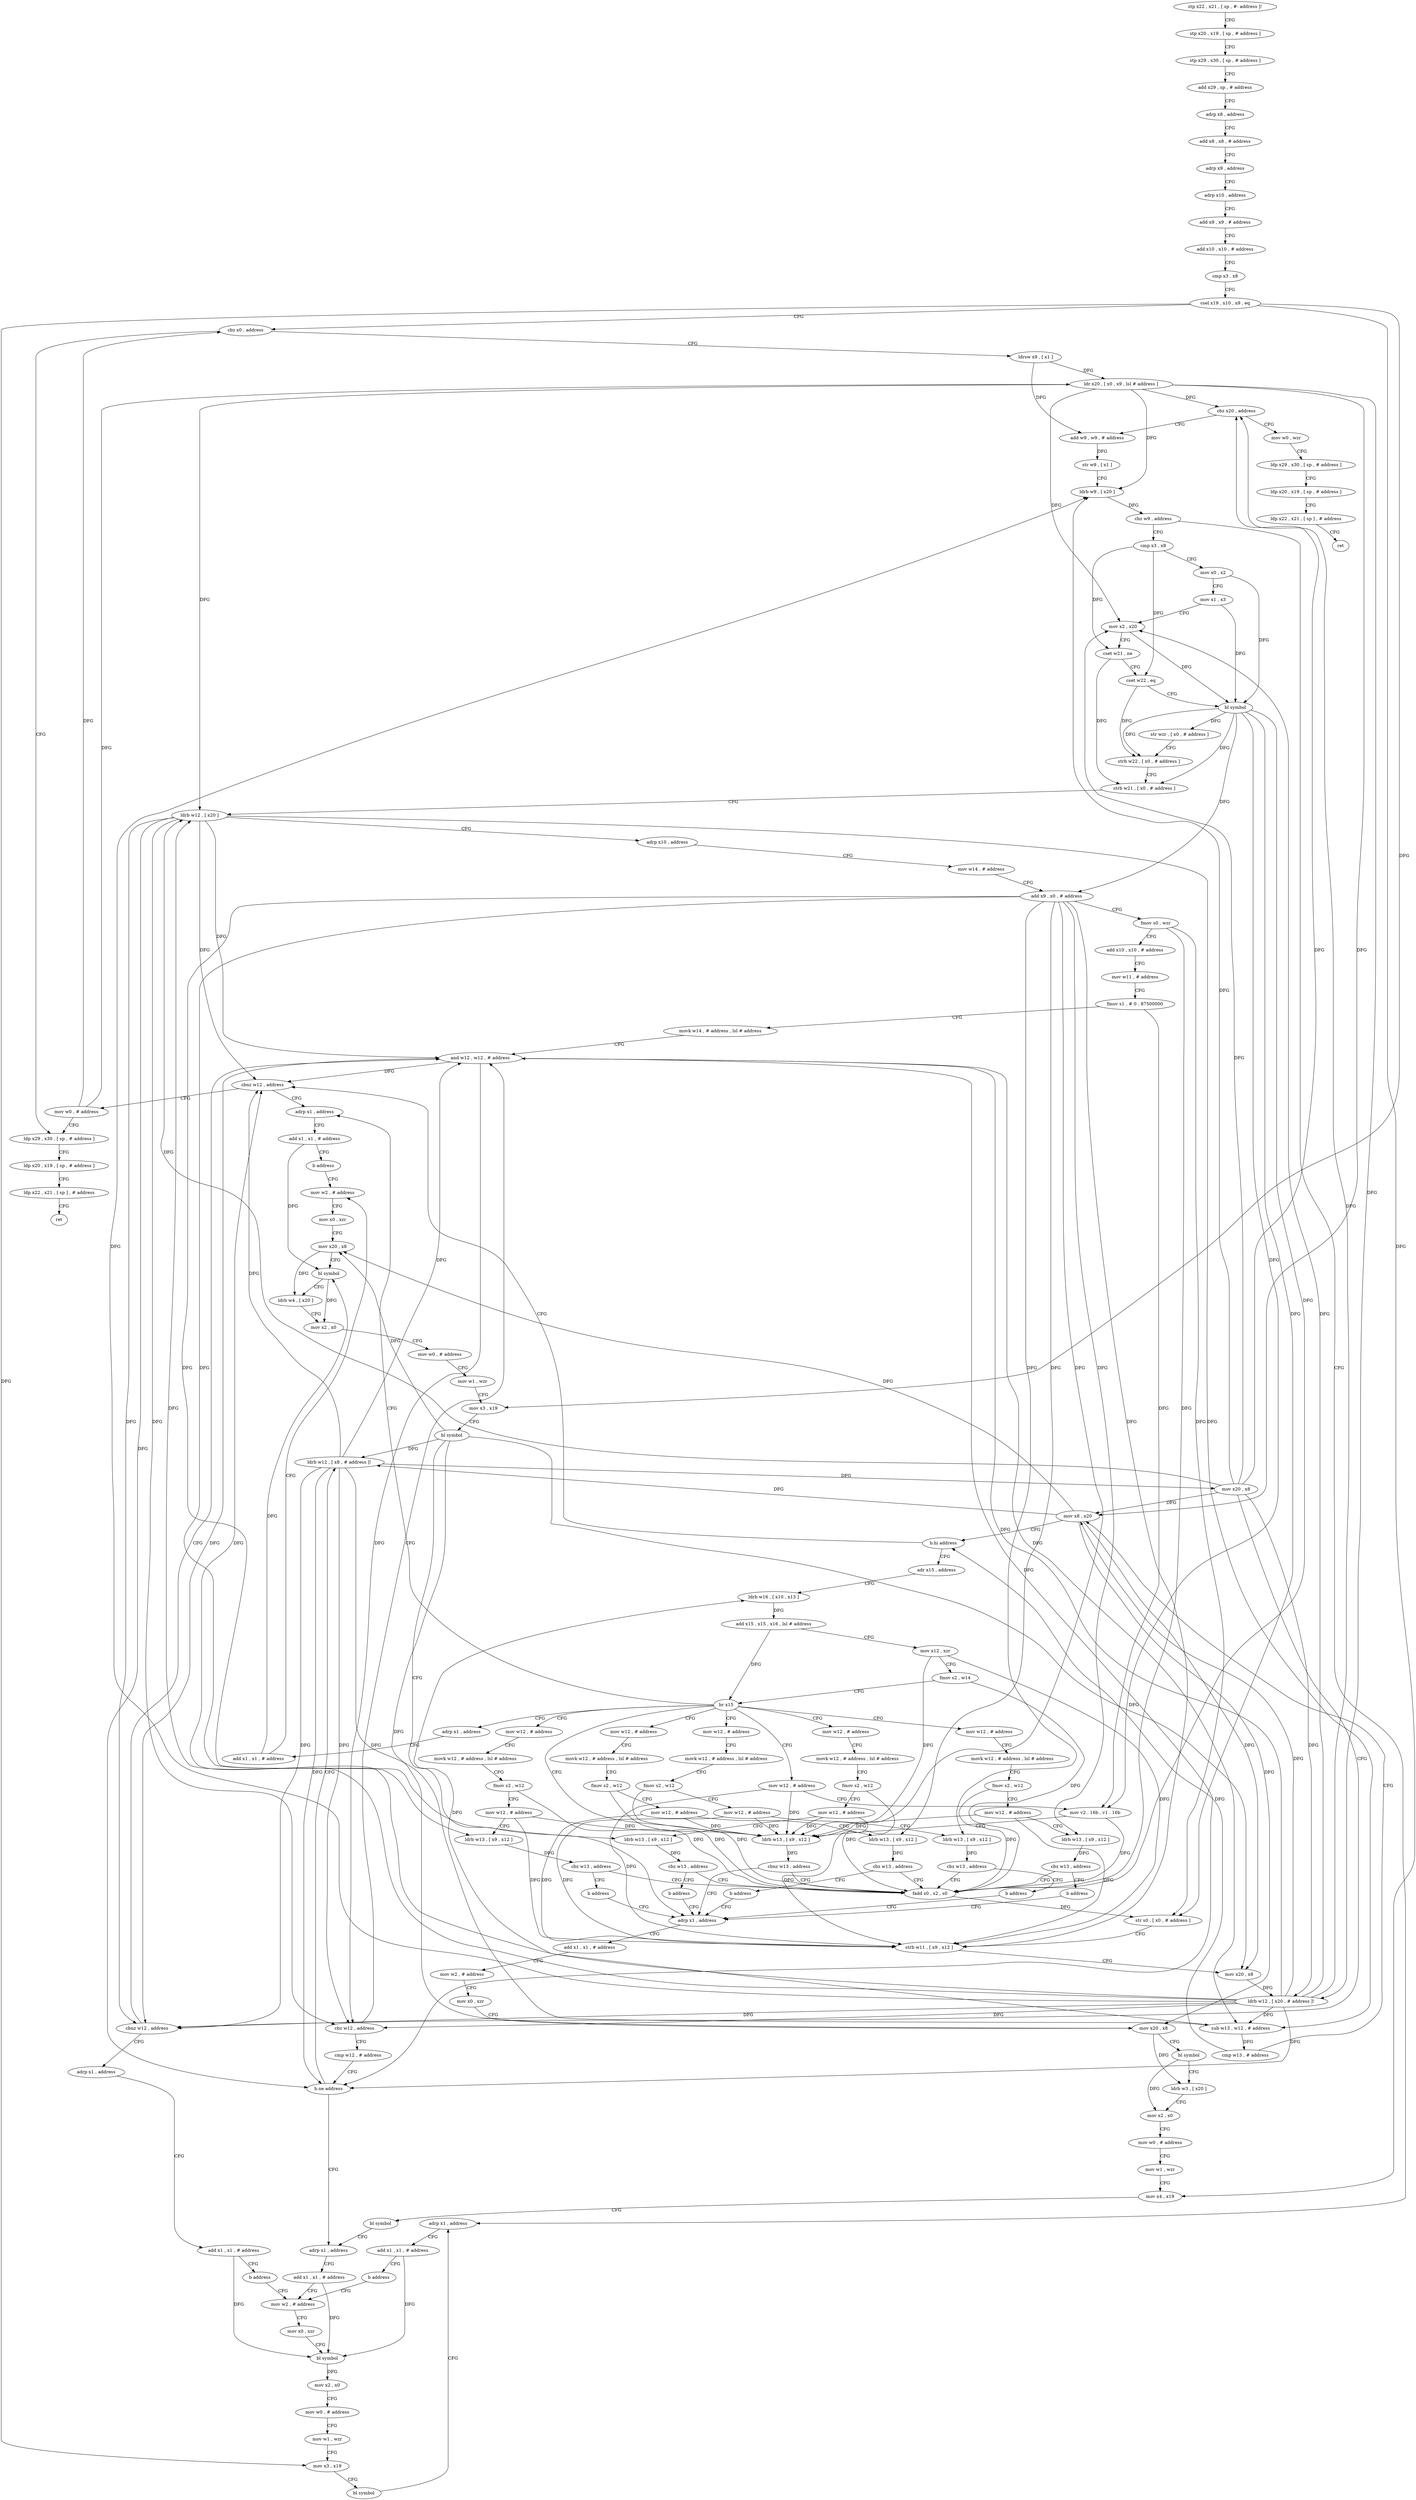 digraph "func" {
"4259844" [label = "stp x22 , x21 , [ sp , #- address ]!" ]
"4259848" [label = "stp x20 , x19 , [ sp , # address ]" ]
"4259852" [label = "stp x29 , x30 , [ sp , # address ]" ]
"4259856" [label = "add x29 , sp , # address" ]
"4259860" [label = "adrp x8 , address" ]
"4259864" [label = "add x8 , x8 , # address" ]
"4259868" [label = "adrp x9 , address" ]
"4259872" [label = "adrp x10 , address" ]
"4259876" [label = "add x9 , x9 , # address" ]
"4259880" [label = "add x10 , x10 , # address" ]
"4259884" [label = "cmp x3 , x8" ]
"4259888" [label = "csel x19 , x10 , x9 , eq" ]
"4259892" [label = "cbz x0 , address" ]
"4260264" [label = "ldp x29 , x30 , [ sp , # address ]" ]
"4259896" [label = "ldrsw x9 , [ x1 ]" ]
"4260268" [label = "ldp x20 , x19 , [ sp , # address ]" ]
"4260272" [label = "ldp x22 , x21 , [ sp ] , # address" ]
"4260276" [label = "ret" ]
"4259900" [label = "ldr x20 , [ x0 , x9 , lsl # address ]" ]
"4259904" [label = "cbz x20 , address" ]
"4260280" [label = "mov w0 , wzr" ]
"4259908" [label = "add w9 , w9 , # address" ]
"4260284" [label = "ldp x29 , x30 , [ sp , # address ]" ]
"4260288" [label = "ldp x20 , x19 , [ sp , # address ]" ]
"4260292" [label = "ldp x22 , x21 , [ sp ] , # address" ]
"4260296" [label = "ret" ]
"4259912" [label = "str w9 , [ x1 ]" ]
"4259916" [label = "ldrb w9 , [ x20 ]" ]
"4259920" [label = "cbz w9 , address" ]
"4260448" [label = "adrp x1 , address" ]
"4259924" [label = "cmp x3 , x8" ]
"4260452" [label = "add x1 , x1 , # address" ]
"4260456" [label = "b address" ]
"4260416" [label = "mov w2 , # address" ]
"4259928" [label = "mov x0 , x2" ]
"4259932" [label = "mov x1 , x3" ]
"4259936" [label = "mov x2 , x20" ]
"4259940" [label = "cset w21 , ne" ]
"4259944" [label = "cset w22 , eq" ]
"4259948" [label = "bl symbol" ]
"4259952" [label = "str wzr , [ x0 , # address ]" ]
"4259956" [label = "strb w22 , [ x0 , # address ]" ]
"4259960" [label = "strb w21 , [ x0 , # address ]" ]
"4259964" [label = "ldrb w12 , [ x20 ]" ]
"4259968" [label = "adrp x10 , address" ]
"4259972" [label = "mov w14 , # address" ]
"4259976" [label = "add x9 , x0 , # address" ]
"4259980" [label = "fmov s0 , wzr" ]
"4259984" [label = "add x10 , x10 , # address" ]
"4259988" [label = "mov w11 , # address" ]
"4259992" [label = "fmov s1 , # 0 . 87500000" ]
"4259996" [label = "movk w14 , # address , lsl # address" ]
"4260000" [label = "and w12 , w12 , # address" ]
"4260420" [label = "mov x0 , xzr" ]
"4260424" [label = "bl symbol" ]
"4260428" [label = "mov x2 , x0" ]
"4260432" [label = "mov w0 , # address" ]
"4260436" [label = "mov w1 , wzr" ]
"4260440" [label = "mov x3 , x19" ]
"4260444" [label = "bl symbol" ]
"4260256" [label = "cbnz w12 , address" ]
"4260300" [label = "adrp x1 , address" ]
"4260260" [label = "mov w0 , # address" ]
"4260020" [label = "adr x15 , address" ]
"4260024" [label = "ldrb w16 , [ x10 , x13 ]" ]
"4260028" [label = "add x15 , x15 , x16 , lsl # address" ]
"4260032" [label = "mov x12 , xzr" ]
"4260036" [label = "fmov s2 , w14" ]
"4260040" [label = "br x15" ]
"4260044" [label = "mov w12 , # address" ]
"4260072" [label = "mov w12 , # address" ]
"4260100" [label = "mov w12 , # address" ]
"4260128" [label = "mov w12 , # address" ]
"4260156" [label = "mov w12 , # address" ]
"4260184" [label = "mov w12 , # address" ]
"4260192" [label = "ldrb w13 , [ x9 , x12 ]" ]
"4260312" [label = "adrp x1 , address" ]
"4260304" [label = "add x1 , x1 , # address" ]
"4260308" [label = "b address" ]
"4260320" [label = "mov w2 , # address" ]
"4260048" [label = "movk w12 , # address , lsl # address" ]
"4260052" [label = "fmov s2 , w12" ]
"4260056" [label = "mov w12 , # address" ]
"4260060" [label = "ldrb w13 , [ x9 , x12 ]" ]
"4260064" [label = "cbz w13 , address" ]
"4260200" [label = "fadd s0 , s2 , s0" ]
"4260068" [label = "b address" ]
"4260076" [label = "movk w12 , # address , lsl # address" ]
"4260080" [label = "fmov s2 , w12" ]
"4260084" [label = "mov w12 , # address" ]
"4260088" [label = "ldrb w13 , [ x9 , x12 ]" ]
"4260092" [label = "cbz w13 , address" ]
"4260096" [label = "b address" ]
"4260104" [label = "movk w12 , # address , lsl # address" ]
"4260108" [label = "fmov s2 , w12" ]
"4260112" [label = "mov w12 , # address" ]
"4260116" [label = "ldrb w13 , [ x9 , x12 ]" ]
"4260120" [label = "cbz w13 , address" ]
"4260124" [label = "b address" ]
"4260132" [label = "movk w12 , # address , lsl # address" ]
"4260136" [label = "fmov s2 , w12" ]
"4260140" [label = "mov w12 , # address" ]
"4260144" [label = "ldrb w13 , [ x9 , x12 ]" ]
"4260148" [label = "cbz w13 , address" ]
"4260152" [label = "b address" ]
"4260160" [label = "movk w12 , # address , lsl # address" ]
"4260164" [label = "fmov s2 , w12" ]
"4260168" [label = "mov w12 , # address" ]
"4260172" [label = "ldrb w13 , [ x9 , x12 ]" ]
"4260176" [label = "cbz w13 , address" ]
"4260180" [label = "b address" ]
"4260188" [label = "mov v2 . 16b , v1 . 16b" ]
"4260196" [label = "cbnz w13 , address" ]
"4260360" [label = "adrp x1 , address" ]
"4260316" [label = "add x1 , x1 , # address" ]
"4260324" [label = "mov x0 , xzr" ]
"4260328" [label = "mov x20 , x8" ]
"4260332" [label = "bl symbol" ]
"4260336" [label = "ldrb w4 , [ x20 ]" ]
"4260340" [label = "mov x2 , x0" ]
"4260344" [label = "mov w0 , # address" ]
"4260348" [label = "mov w1 , wzr" ]
"4260352" [label = "mov x3 , x19" ]
"4260356" [label = "bl symbol" ]
"4260204" [label = "str s0 , [ x0 , # address ]" ]
"4260208" [label = "strb w11 , [ x9 , x12 ]" ]
"4260212" [label = "mov x20 , x8" ]
"4260216" [label = "ldrb w12 , [ x20 , # address ]!" ]
"4260220" [label = "cbz w12 , address" ]
"4260224" [label = "cmp w12 , # address" ]
"4260364" [label = "add x1 , x1 , # address" ]
"4260368" [label = "mov w2 , # address" ]
"4260372" [label = "mov x0 , xzr" ]
"4260376" [label = "mov x20 , x8" ]
"4260380" [label = "bl symbol" ]
"4260384" [label = "ldrb w3 , [ x20 ]" ]
"4260388" [label = "mov x2 , x0" ]
"4260392" [label = "mov w0 , # address" ]
"4260396" [label = "mov w1 , wzr" ]
"4260400" [label = "mov x4 , x19" ]
"4260404" [label = "bl symbol" ]
"4260408" [label = "adrp x1 , address" ]
"4260004" [label = "sub w13 , w12 , # address" ]
"4260008" [label = "cmp w13 , # address" ]
"4260012" [label = "mov x8 , x20" ]
"4260016" [label = "b.hi address" ]
"4260228" [label = "b.ne address" ]
"4260232" [label = "ldrb w12 , [ x8 , # address ]!" ]
"4260412" [label = "add x1 , x1 , # address" ]
"4260236" [label = "mov x20 , x8" ]
"4260240" [label = "cbnz w12 , address" ]
"4260244" [label = "adrp x1 , address" ]
"4260248" [label = "add x1 , x1 , # address" ]
"4260252" [label = "b address" ]
"4259844" -> "4259848" [ label = "CFG" ]
"4259848" -> "4259852" [ label = "CFG" ]
"4259852" -> "4259856" [ label = "CFG" ]
"4259856" -> "4259860" [ label = "CFG" ]
"4259860" -> "4259864" [ label = "CFG" ]
"4259864" -> "4259868" [ label = "CFG" ]
"4259868" -> "4259872" [ label = "CFG" ]
"4259872" -> "4259876" [ label = "CFG" ]
"4259876" -> "4259880" [ label = "CFG" ]
"4259880" -> "4259884" [ label = "CFG" ]
"4259884" -> "4259888" [ label = "CFG" ]
"4259888" -> "4259892" [ label = "CFG" ]
"4259888" -> "4260440" [ label = "DFG" ]
"4259888" -> "4260352" [ label = "DFG" ]
"4259888" -> "4260400" [ label = "DFG" ]
"4259892" -> "4260264" [ label = "CFG" ]
"4259892" -> "4259896" [ label = "CFG" ]
"4260264" -> "4260268" [ label = "CFG" ]
"4259896" -> "4259900" [ label = "DFG" ]
"4259896" -> "4259908" [ label = "DFG" ]
"4260268" -> "4260272" [ label = "CFG" ]
"4260272" -> "4260276" [ label = "CFG" ]
"4259900" -> "4259904" [ label = "DFG" ]
"4259900" -> "4259916" [ label = "DFG" ]
"4259900" -> "4259936" [ label = "DFG" ]
"4259900" -> "4259964" [ label = "DFG" ]
"4259900" -> "4260012" [ label = "DFG" ]
"4259900" -> "4260216" [ label = "DFG" ]
"4259904" -> "4260280" [ label = "CFG" ]
"4259904" -> "4259908" [ label = "CFG" ]
"4260280" -> "4260284" [ label = "CFG" ]
"4259908" -> "4259912" [ label = "DFG" ]
"4260284" -> "4260288" [ label = "CFG" ]
"4260288" -> "4260292" [ label = "CFG" ]
"4260292" -> "4260296" [ label = "CFG" ]
"4259912" -> "4259916" [ label = "CFG" ]
"4259916" -> "4259920" [ label = "DFG" ]
"4259920" -> "4260448" [ label = "CFG" ]
"4259920" -> "4259924" [ label = "CFG" ]
"4260448" -> "4260452" [ label = "CFG" ]
"4259924" -> "4259928" [ label = "CFG" ]
"4259924" -> "4259940" [ label = "DFG" ]
"4259924" -> "4259944" [ label = "DFG" ]
"4260452" -> "4260456" [ label = "CFG" ]
"4260452" -> "4260424" [ label = "DFG" ]
"4260456" -> "4260416" [ label = "CFG" ]
"4260416" -> "4260420" [ label = "CFG" ]
"4259928" -> "4259932" [ label = "CFG" ]
"4259928" -> "4259948" [ label = "DFG" ]
"4259932" -> "4259936" [ label = "CFG" ]
"4259932" -> "4259948" [ label = "DFG" ]
"4259936" -> "4259940" [ label = "CFG" ]
"4259936" -> "4259948" [ label = "DFG" ]
"4259940" -> "4259944" [ label = "CFG" ]
"4259940" -> "4259960" [ label = "DFG" ]
"4259944" -> "4259948" [ label = "CFG" ]
"4259944" -> "4259956" [ label = "DFG" ]
"4259948" -> "4259952" [ label = "DFG" ]
"4259948" -> "4259956" [ label = "DFG" ]
"4259948" -> "4259960" [ label = "DFG" ]
"4259948" -> "4259976" [ label = "DFG" ]
"4259948" -> "4260204" [ label = "DFG" ]
"4259948" -> "4260200" [ label = "DFG" ]
"4259948" -> "4260188" [ label = "DFG" ]
"4259952" -> "4259956" [ label = "CFG" ]
"4259956" -> "4259960" [ label = "CFG" ]
"4259960" -> "4259964" [ label = "CFG" ]
"4259964" -> "4259968" [ label = "CFG" ]
"4259964" -> "4260000" [ label = "DFG" ]
"4259964" -> "4260004" [ label = "DFG" ]
"4259964" -> "4260256" [ label = "DFG" ]
"4259964" -> "4260220" [ label = "DFG" ]
"4259964" -> "4260228" [ label = "DFG" ]
"4259964" -> "4260240" [ label = "DFG" ]
"4259968" -> "4259972" [ label = "CFG" ]
"4259972" -> "4259976" [ label = "CFG" ]
"4259976" -> "4259980" [ label = "CFG" ]
"4259976" -> "4260060" [ label = "DFG" ]
"4259976" -> "4260088" [ label = "DFG" ]
"4259976" -> "4260116" [ label = "DFG" ]
"4259976" -> "4260144" [ label = "DFG" ]
"4259976" -> "4260172" [ label = "DFG" ]
"4259976" -> "4260192" [ label = "DFG" ]
"4259976" -> "4260208" [ label = "DFG" ]
"4259980" -> "4259984" [ label = "CFG" ]
"4259980" -> "4260200" [ label = "DFG" ]
"4259980" -> "4260204" [ label = "DFG" ]
"4259984" -> "4259988" [ label = "CFG" ]
"4259988" -> "4259992" [ label = "CFG" ]
"4259992" -> "4259996" [ label = "CFG" ]
"4259992" -> "4260188" [ label = "DFG" ]
"4259996" -> "4260000" [ label = "CFG" ]
"4260000" -> "4260004" [ label = "DFG" ]
"4260000" -> "4260256" [ label = "DFG" ]
"4260000" -> "4260220" [ label = "DFG" ]
"4260000" -> "4260228" [ label = "DFG" ]
"4260000" -> "4260240" [ label = "DFG" ]
"4260420" -> "4260424" [ label = "CFG" ]
"4260424" -> "4260428" [ label = "DFG" ]
"4260428" -> "4260432" [ label = "CFG" ]
"4260432" -> "4260436" [ label = "CFG" ]
"4260436" -> "4260440" [ label = "CFG" ]
"4260440" -> "4260444" [ label = "CFG" ]
"4260444" -> "4260448" [ label = "CFG" ]
"4260256" -> "4260300" [ label = "CFG" ]
"4260256" -> "4260260" [ label = "CFG" ]
"4260300" -> "4260304" [ label = "CFG" ]
"4260260" -> "4260264" [ label = "CFG" ]
"4260260" -> "4259892" [ label = "DFG" ]
"4260260" -> "4259900" [ label = "DFG" ]
"4260020" -> "4260024" [ label = "CFG" ]
"4260024" -> "4260028" [ label = "DFG" ]
"4260028" -> "4260032" [ label = "CFG" ]
"4260028" -> "4260040" [ label = "DFG" ]
"4260032" -> "4260036" [ label = "CFG" ]
"4260032" -> "4260192" [ label = "DFG" ]
"4260032" -> "4260208" [ label = "DFG" ]
"4260036" -> "4260040" [ label = "CFG" ]
"4260036" -> "4260200" [ label = "DFG" ]
"4260040" -> "4260044" [ label = "CFG" ]
"4260040" -> "4260072" [ label = "CFG" ]
"4260040" -> "4260100" [ label = "CFG" ]
"4260040" -> "4260128" [ label = "CFG" ]
"4260040" -> "4260156" [ label = "CFG" ]
"4260040" -> "4260184" [ label = "CFG" ]
"4260040" -> "4260192" [ label = "CFG" ]
"4260040" -> "4260300" [ label = "CFG" ]
"4260040" -> "4260312" [ label = "CFG" ]
"4260044" -> "4260048" [ label = "CFG" ]
"4260072" -> "4260076" [ label = "CFG" ]
"4260100" -> "4260104" [ label = "CFG" ]
"4260128" -> "4260132" [ label = "CFG" ]
"4260156" -> "4260160" [ label = "CFG" ]
"4260184" -> "4260188" [ label = "CFG" ]
"4260184" -> "4260192" [ label = "DFG" ]
"4260184" -> "4260208" [ label = "DFG" ]
"4260192" -> "4260196" [ label = "DFG" ]
"4260312" -> "4260316" [ label = "CFG" ]
"4260304" -> "4260308" [ label = "CFG" ]
"4260304" -> "4260332" [ label = "DFG" ]
"4260308" -> "4260320" [ label = "CFG" ]
"4260320" -> "4260324" [ label = "CFG" ]
"4260048" -> "4260052" [ label = "CFG" ]
"4260052" -> "4260056" [ label = "CFG" ]
"4260052" -> "4260200" [ label = "DFG" ]
"4260056" -> "4260060" [ label = "CFG" ]
"4260056" -> "4260192" [ label = "DFG" ]
"4260056" -> "4260208" [ label = "DFG" ]
"4260060" -> "4260064" [ label = "DFG" ]
"4260064" -> "4260200" [ label = "CFG" ]
"4260064" -> "4260068" [ label = "CFG" ]
"4260200" -> "4260204" [ label = "DFG" ]
"4260068" -> "4260360" [ label = "CFG" ]
"4260076" -> "4260080" [ label = "CFG" ]
"4260080" -> "4260084" [ label = "CFG" ]
"4260080" -> "4260200" [ label = "DFG" ]
"4260084" -> "4260088" [ label = "CFG" ]
"4260084" -> "4260192" [ label = "DFG" ]
"4260084" -> "4260208" [ label = "DFG" ]
"4260088" -> "4260092" [ label = "DFG" ]
"4260092" -> "4260200" [ label = "CFG" ]
"4260092" -> "4260096" [ label = "CFG" ]
"4260096" -> "4260360" [ label = "CFG" ]
"4260104" -> "4260108" [ label = "CFG" ]
"4260108" -> "4260112" [ label = "CFG" ]
"4260108" -> "4260200" [ label = "DFG" ]
"4260112" -> "4260116" [ label = "CFG" ]
"4260112" -> "4260192" [ label = "DFG" ]
"4260112" -> "4260208" [ label = "DFG" ]
"4260116" -> "4260120" [ label = "DFG" ]
"4260120" -> "4260200" [ label = "CFG" ]
"4260120" -> "4260124" [ label = "CFG" ]
"4260124" -> "4260360" [ label = "CFG" ]
"4260132" -> "4260136" [ label = "CFG" ]
"4260136" -> "4260140" [ label = "CFG" ]
"4260136" -> "4260200" [ label = "DFG" ]
"4260140" -> "4260144" [ label = "CFG" ]
"4260140" -> "4260192" [ label = "DFG" ]
"4260140" -> "4260208" [ label = "DFG" ]
"4260144" -> "4260148" [ label = "DFG" ]
"4260148" -> "4260200" [ label = "CFG" ]
"4260148" -> "4260152" [ label = "CFG" ]
"4260152" -> "4260360" [ label = "CFG" ]
"4260160" -> "4260164" [ label = "CFG" ]
"4260164" -> "4260168" [ label = "CFG" ]
"4260164" -> "4260200" [ label = "DFG" ]
"4260168" -> "4260172" [ label = "CFG" ]
"4260168" -> "4260192" [ label = "DFG" ]
"4260168" -> "4260208" [ label = "DFG" ]
"4260172" -> "4260176" [ label = "DFG" ]
"4260176" -> "4260200" [ label = "CFG" ]
"4260176" -> "4260180" [ label = "CFG" ]
"4260180" -> "4260360" [ label = "CFG" ]
"4260188" -> "4260192" [ label = "CFG" ]
"4260188" -> "4260200" [ label = "DFG" ]
"4260196" -> "4260360" [ label = "CFG" ]
"4260196" -> "4260200" [ label = "CFG" ]
"4260360" -> "4260364" [ label = "CFG" ]
"4260316" -> "4260320" [ label = "CFG" ]
"4260316" -> "4260332" [ label = "DFG" ]
"4260324" -> "4260328" [ label = "CFG" ]
"4260328" -> "4260332" [ label = "CFG" ]
"4260328" -> "4260336" [ label = "DFG" ]
"4260332" -> "4260336" [ label = "CFG" ]
"4260332" -> "4260340" [ label = "DFG" ]
"4260336" -> "4260340" [ label = "CFG" ]
"4260340" -> "4260344" [ label = "CFG" ]
"4260344" -> "4260348" [ label = "CFG" ]
"4260348" -> "4260352" [ label = "CFG" ]
"4260352" -> "4260356" [ label = "CFG" ]
"4260356" -> "4260360" [ label = "CFG" ]
"4260356" -> "4260328" [ label = "DFG" ]
"4260356" -> "4260212" [ label = "DFG" ]
"4260356" -> "4260376" [ label = "DFG" ]
"4260356" -> "4260232" [ label = "DFG" ]
"4260204" -> "4260208" [ label = "CFG" ]
"4260208" -> "4260212" [ label = "CFG" ]
"4260212" -> "4260216" [ label = "DFG" ]
"4260216" -> "4260220" [ label = "DFG" ]
"4260216" -> "4259904" [ label = "DFG" ]
"4260216" -> "4259916" [ label = "DFG" ]
"4260216" -> "4259936" [ label = "DFG" ]
"4260216" -> "4259964" [ label = "DFG" ]
"4260216" -> "4260000" [ label = "DFG" ]
"4260216" -> "4260004" [ label = "DFG" ]
"4260216" -> "4260012" [ label = "DFG" ]
"4260216" -> "4260256" [ label = "DFG" ]
"4260216" -> "4260228" [ label = "DFG" ]
"4260216" -> "4260240" [ label = "DFG" ]
"4260220" -> "4260000" [ label = "CFG" ]
"4260220" -> "4260224" [ label = "CFG" ]
"4260224" -> "4260228" [ label = "CFG" ]
"4260364" -> "4260368" [ label = "CFG" ]
"4260368" -> "4260372" [ label = "CFG" ]
"4260372" -> "4260376" [ label = "CFG" ]
"4260376" -> "4260380" [ label = "CFG" ]
"4260376" -> "4260384" [ label = "DFG" ]
"4260380" -> "4260384" [ label = "CFG" ]
"4260380" -> "4260388" [ label = "DFG" ]
"4260384" -> "4260388" [ label = "CFG" ]
"4260388" -> "4260392" [ label = "CFG" ]
"4260392" -> "4260396" [ label = "CFG" ]
"4260396" -> "4260400" [ label = "CFG" ]
"4260400" -> "4260404" [ label = "CFG" ]
"4260404" -> "4260408" [ label = "CFG" ]
"4260408" -> "4260412" [ label = "CFG" ]
"4260004" -> "4260008" [ label = "DFG" ]
"4260004" -> "4260024" [ label = "DFG" ]
"4260008" -> "4260012" [ label = "CFG" ]
"4260008" -> "4260016" [ label = "DFG" ]
"4260012" -> "4260016" [ label = "CFG" ]
"4260012" -> "4260328" [ label = "DFG" ]
"4260012" -> "4260212" [ label = "DFG" ]
"4260012" -> "4260376" [ label = "DFG" ]
"4260012" -> "4260232" [ label = "DFG" ]
"4260016" -> "4260256" [ label = "CFG" ]
"4260016" -> "4260020" [ label = "CFG" ]
"4260228" -> "4260408" [ label = "CFG" ]
"4260228" -> "4260232" [ label = "CFG" ]
"4260232" -> "4260236" [ label = "DFG" ]
"4260232" -> "4260000" [ label = "DFG" ]
"4260232" -> "4260004" [ label = "DFG" ]
"4260232" -> "4260256" [ label = "DFG" ]
"4260232" -> "4260220" [ label = "DFG" ]
"4260232" -> "4260228" [ label = "DFG" ]
"4260232" -> "4260240" [ label = "DFG" ]
"4260412" -> "4260416" [ label = "CFG" ]
"4260412" -> "4260424" [ label = "DFG" ]
"4260236" -> "4260240" [ label = "CFG" ]
"4260236" -> "4259904" [ label = "DFG" ]
"4260236" -> "4259916" [ label = "DFG" ]
"4260236" -> "4259936" [ label = "DFG" ]
"4260236" -> "4259964" [ label = "DFG" ]
"4260236" -> "4260012" [ label = "DFG" ]
"4260236" -> "4260216" [ label = "DFG" ]
"4260240" -> "4260000" [ label = "CFG" ]
"4260240" -> "4260244" [ label = "CFG" ]
"4260244" -> "4260248" [ label = "CFG" ]
"4260248" -> "4260252" [ label = "CFG" ]
"4260248" -> "4260424" [ label = "DFG" ]
"4260252" -> "4260416" [ label = "CFG" ]
}
